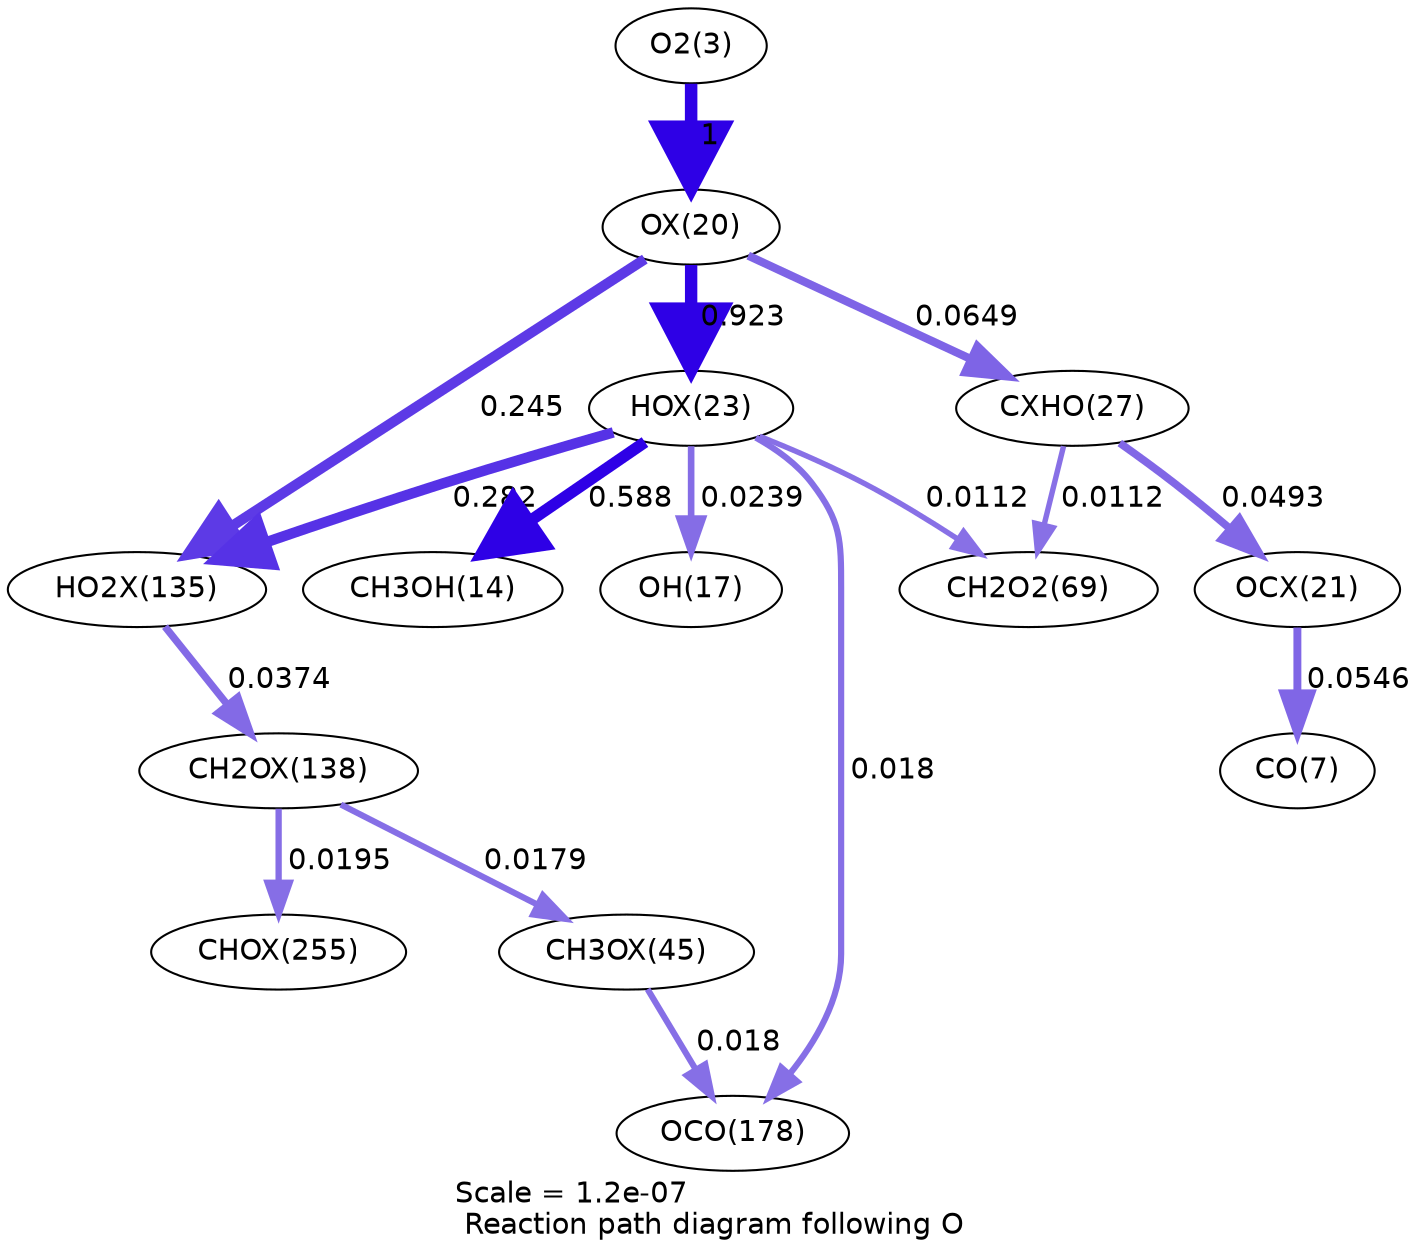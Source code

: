 digraph reaction_paths {
center=1;
s5 -> s30[fontname="Helvetica", penwidth=6, arrowsize=3, color="0.7, 1.5, 0.9"
, label=" 1"];
s30 -> s33[fontname="Helvetica", penwidth=5.94, arrowsize=2.97, color="0.7, 1.42, 0.9"
, label=" 0.923"];
s30 -> s36[fontname="Helvetica", penwidth=3.93, arrowsize=1.97, color="0.7, 0.565, 0.9"
, label=" 0.0649"];
s30 -> s46[fontname="Helvetica", penwidth=4.94, arrowsize=2.47, color="0.7, 0.745, 0.9"
, label=" 0.245"];
s33 -> s16[fontname="Helvetica", penwidth=5.6, arrowsize=2.8, color="0.7, 1.09, 0.9"
, label=" 0.588"];
s33 -> s19[fontname="Helvetica", penwidth=3.18, arrowsize=1.59, color="0.7, 0.524, 0.9"
, label=" 0.0239"];
s33 -> s46[fontname="Helvetica", penwidth=5.04, arrowsize=2.52, color="0.7, 0.782, 0.9"
, label=" 0.282"];
s33 -> s22[fontname="Helvetica", penwidth=2.61, arrowsize=1.3, color="0.7, 0.511, 0.9"
, label=" 0.0112"];
s33 -> s23[fontname="Helvetica", penwidth=2.97, arrowsize=1.48, color="0.7, 0.518, 0.9"
, label=" 0.018"];
s36 -> s31[fontname="Helvetica", penwidth=3.73, arrowsize=1.86, color="0.7, 0.549, 0.9"
, label=" 0.0493"];
s36 -> s22[fontname="Helvetica", penwidth=2.61, arrowsize=1.3, color="0.7, 0.511, 0.9"
, label=" 0.0112"];
s31 -> s9[fontname="Helvetica", penwidth=3.81, arrowsize=1.9, color="0.7, 0.555, 0.9"
, label=" 0.0546"];
s46 -> s47[fontname="Helvetica", penwidth=3.52, arrowsize=1.76, color="0.7, 0.537, 0.9"
, label=" 0.0374"];
s43 -> s23[fontname="Helvetica", penwidth=2.97, arrowsize=1.48, color="0.7, 0.518, 0.9"
, label=" 0.018"];
s47 -> s43[fontname="Helvetica", penwidth=2.96, arrowsize=1.48, color="0.7, 0.518, 0.9"
, label=" 0.0179"];
s47 -> s53[fontname="Helvetica", penwidth=3.03, arrowsize=1.51, color="0.7, 0.519, 0.9"
, label=" 0.0195"];
s5 [ fontname="Helvetica", label="O2(3)"];
s9 [ fontname="Helvetica", label="CO(7)"];
s16 [ fontname="Helvetica", label="CH3OH(14)"];
s19 [ fontname="Helvetica", label="OH(17)"];
s22 [ fontname="Helvetica", label="CH2O2(69)"];
s23 [ fontname="Helvetica", label="OCO(178)"];
s30 [ fontname="Helvetica", label="OX(20)"];
s31 [ fontname="Helvetica", label="OCX(21)"];
s33 [ fontname="Helvetica", label="HOX(23)"];
s36 [ fontname="Helvetica", label="CXHO(27)"];
s43 [ fontname="Helvetica", label="CH3OX(45)"];
s46 [ fontname="Helvetica", label="HO2X(135)"];
s47 [ fontname="Helvetica", label="CH2OX(138)"];
s53 [ fontname="Helvetica", label="CHOX(255)"];
 label = "Scale = 1.2e-07\l Reaction path diagram following O";
 fontname = "Helvetica";
}
